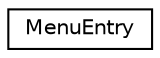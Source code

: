 digraph G
{
  edge [fontname="Helvetica",fontsize="10",labelfontname="Helvetica",labelfontsize="10"];
  node [fontname="Helvetica",fontsize="10",shape=record];
  rankdir=LR;
  Node1 [label="MenuEntry",height=0.2,width=0.4,color="black", fillcolor="white", style="filled",URL="$d6/d93/structMenuEntry.html"];
}
